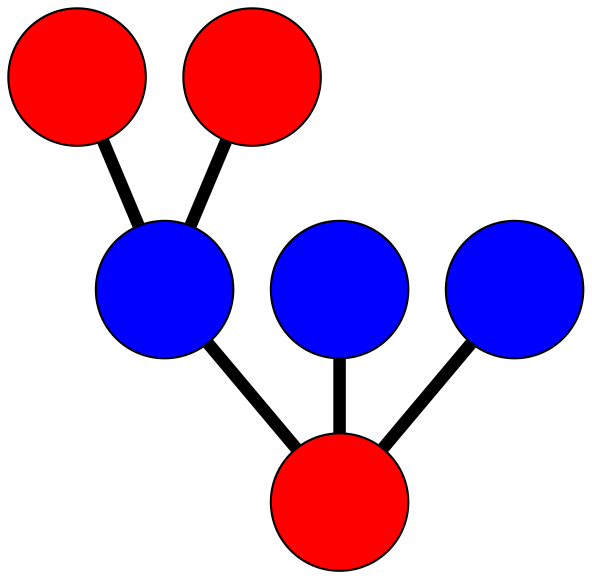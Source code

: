 graph G {
	graph [bb="-145.18,-133.11,144.9,133.24",
		overlap=false,
		sep=0.0,
		splines=true
	];
	node [color=black,
		fixedsize=true,
		fontname="Latin Modern Math",
		fontsize=42,
		height=.92,
		label="\N",
		penwidth=1,
		shape=circle,
		width=.92
	];
	edge [color=black,
		penwidth=6,
		style=bold
	];
	0	 [fillcolor=red,
		height=0.91667,
		label="",
		pos="-52.316,-100.11",
		style=filled,
		width=0.91667];
	4	 [fillcolor=blue,
		height=0.91667,
		label="",
		pos="-37.037,-19.62",
		style=filled,
		width=0.91667];
	0 -- 4	 [pos="-46.101,-67.373 -45.143,-62.324 -44.154,-57.112 -43.196,-52.069"];
	1	 [fillcolor=red,
		height=0.91667,
		label="",
		pos="-112.18,12.939",
		style=filled,
		width=0.91667];
	1 -- 4	 [pos="-81.618,-0.30408 -76.904,-2.3464 -72.038,-4.4548 -67.331,-6.4945"];
	2	 [fillcolor=blue,
		height=0.91667,
		label="",
		pos="111.9,-13.306",
		style=filled,
		width=0.91667];
	5	 [fillcolor=red,
		height=0.91667,
		label="",
		pos="36.97,19.862",
		style=filled,
		width=0.91667];
	2 -- 5	 [pos="81.424,0.18507 76.724,2.2655 71.872,4.4133 67.178,6.4911"];
	3	 [fillcolor=blue,
		height=0.91667,
		label="",
		pos="52.664,100.24",
		style=filled,
		width=0.91667];
	3 -- 5	 [pos="46.281,67.545 45.296,62.503 44.28,57.299 43.297,52.264"];
	4 -- 5	 [pos="-7.7873,-4.0159 -2.7773,-1.3431 2.4312,1.4357 7.4483,4.1122"];
}
